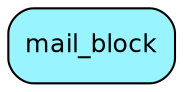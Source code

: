 digraph mail_block  {
node [shape = box style="rounded, filled" fontname = "Helvetica" fontsize = "12" ]
edge [fontname = "Helvetica" fontsize = "9"]

mail_block[fillcolor = "cadetblue1"]
}
